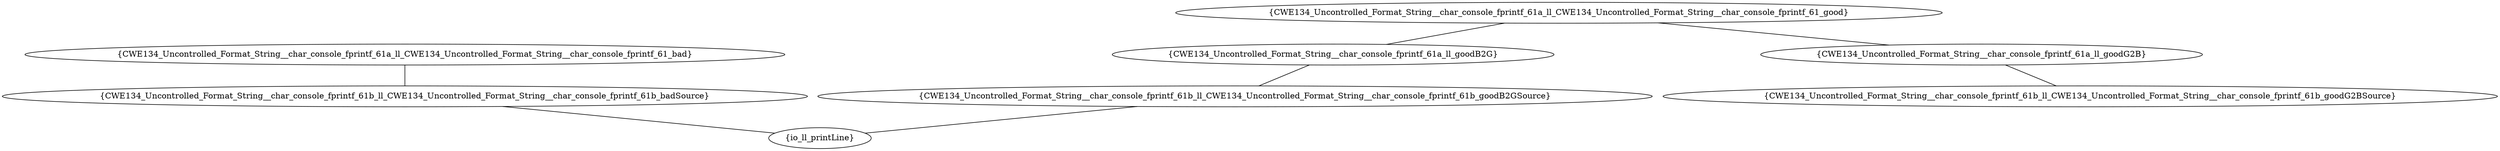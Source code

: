 graph "cg graph" {
CWE134_Uncontrolled_Format_String__char_console_fprintf_61a_ll_CWE134_Uncontrolled_Format_String__char_console_fprintf_61_bad [label="{CWE134_Uncontrolled_Format_String__char_console_fprintf_61a_ll_CWE134_Uncontrolled_Format_String__char_console_fprintf_61_bad}"];
CWE134_Uncontrolled_Format_String__char_console_fprintf_61b_ll_CWE134_Uncontrolled_Format_String__char_console_fprintf_61b_badSource [label="{CWE134_Uncontrolled_Format_String__char_console_fprintf_61b_ll_CWE134_Uncontrolled_Format_String__char_console_fprintf_61b_badSource}"];
CWE134_Uncontrolled_Format_String__char_console_fprintf_61a_ll_goodB2G [label="{CWE134_Uncontrolled_Format_String__char_console_fprintf_61a_ll_goodB2G}"];
CWE134_Uncontrolled_Format_String__char_console_fprintf_61b_ll_CWE134_Uncontrolled_Format_String__char_console_fprintf_61b_goodB2GSource [label="{CWE134_Uncontrolled_Format_String__char_console_fprintf_61b_ll_CWE134_Uncontrolled_Format_String__char_console_fprintf_61b_goodB2GSource}"];
io_ll_printLine [label="{io_ll_printLine}"];
CWE134_Uncontrolled_Format_String__char_console_fprintf_61a_ll_goodG2B [label="{CWE134_Uncontrolled_Format_String__char_console_fprintf_61a_ll_goodG2B}"];
CWE134_Uncontrolled_Format_String__char_console_fprintf_61b_ll_CWE134_Uncontrolled_Format_String__char_console_fprintf_61b_goodG2BSource [label="{CWE134_Uncontrolled_Format_String__char_console_fprintf_61b_ll_CWE134_Uncontrolled_Format_String__char_console_fprintf_61b_goodG2BSource}"];
CWE134_Uncontrolled_Format_String__char_console_fprintf_61a_ll_CWE134_Uncontrolled_Format_String__char_console_fprintf_61_good [label="{CWE134_Uncontrolled_Format_String__char_console_fprintf_61a_ll_CWE134_Uncontrolled_Format_String__char_console_fprintf_61_good}"];
CWE134_Uncontrolled_Format_String__char_console_fprintf_61a_ll_CWE134_Uncontrolled_Format_String__char_console_fprintf_61_bad -- CWE134_Uncontrolled_Format_String__char_console_fprintf_61b_ll_CWE134_Uncontrolled_Format_String__char_console_fprintf_61b_badSource;
CWE134_Uncontrolled_Format_String__char_console_fprintf_61a_ll_goodB2G -- CWE134_Uncontrolled_Format_String__char_console_fprintf_61b_ll_CWE134_Uncontrolled_Format_String__char_console_fprintf_61b_goodB2GSource;
CWE134_Uncontrolled_Format_String__char_console_fprintf_61b_ll_CWE134_Uncontrolled_Format_String__char_console_fprintf_61b_goodB2GSource -- io_ll_printLine;
CWE134_Uncontrolled_Format_String__char_console_fprintf_61a_ll_goodG2B -- CWE134_Uncontrolled_Format_String__char_console_fprintf_61b_ll_CWE134_Uncontrolled_Format_String__char_console_fprintf_61b_goodG2BSource;
CWE134_Uncontrolled_Format_String__char_console_fprintf_61b_ll_CWE134_Uncontrolled_Format_String__char_console_fprintf_61b_badSource -- io_ll_printLine;
CWE134_Uncontrolled_Format_String__char_console_fprintf_61a_ll_CWE134_Uncontrolled_Format_String__char_console_fprintf_61_good -- CWE134_Uncontrolled_Format_String__char_console_fprintf_61a_ll_goodG2B;
CWE134_Uncontrolled_Format_String__char_console_fprintf_61a_ll_CWE134_Uncontrolled_Format_String__char_console_fprintf_61_good -- CWE134_Uncontrolled_Format_String__char_console_fprintf_61a_ll_goodB2G;
}
